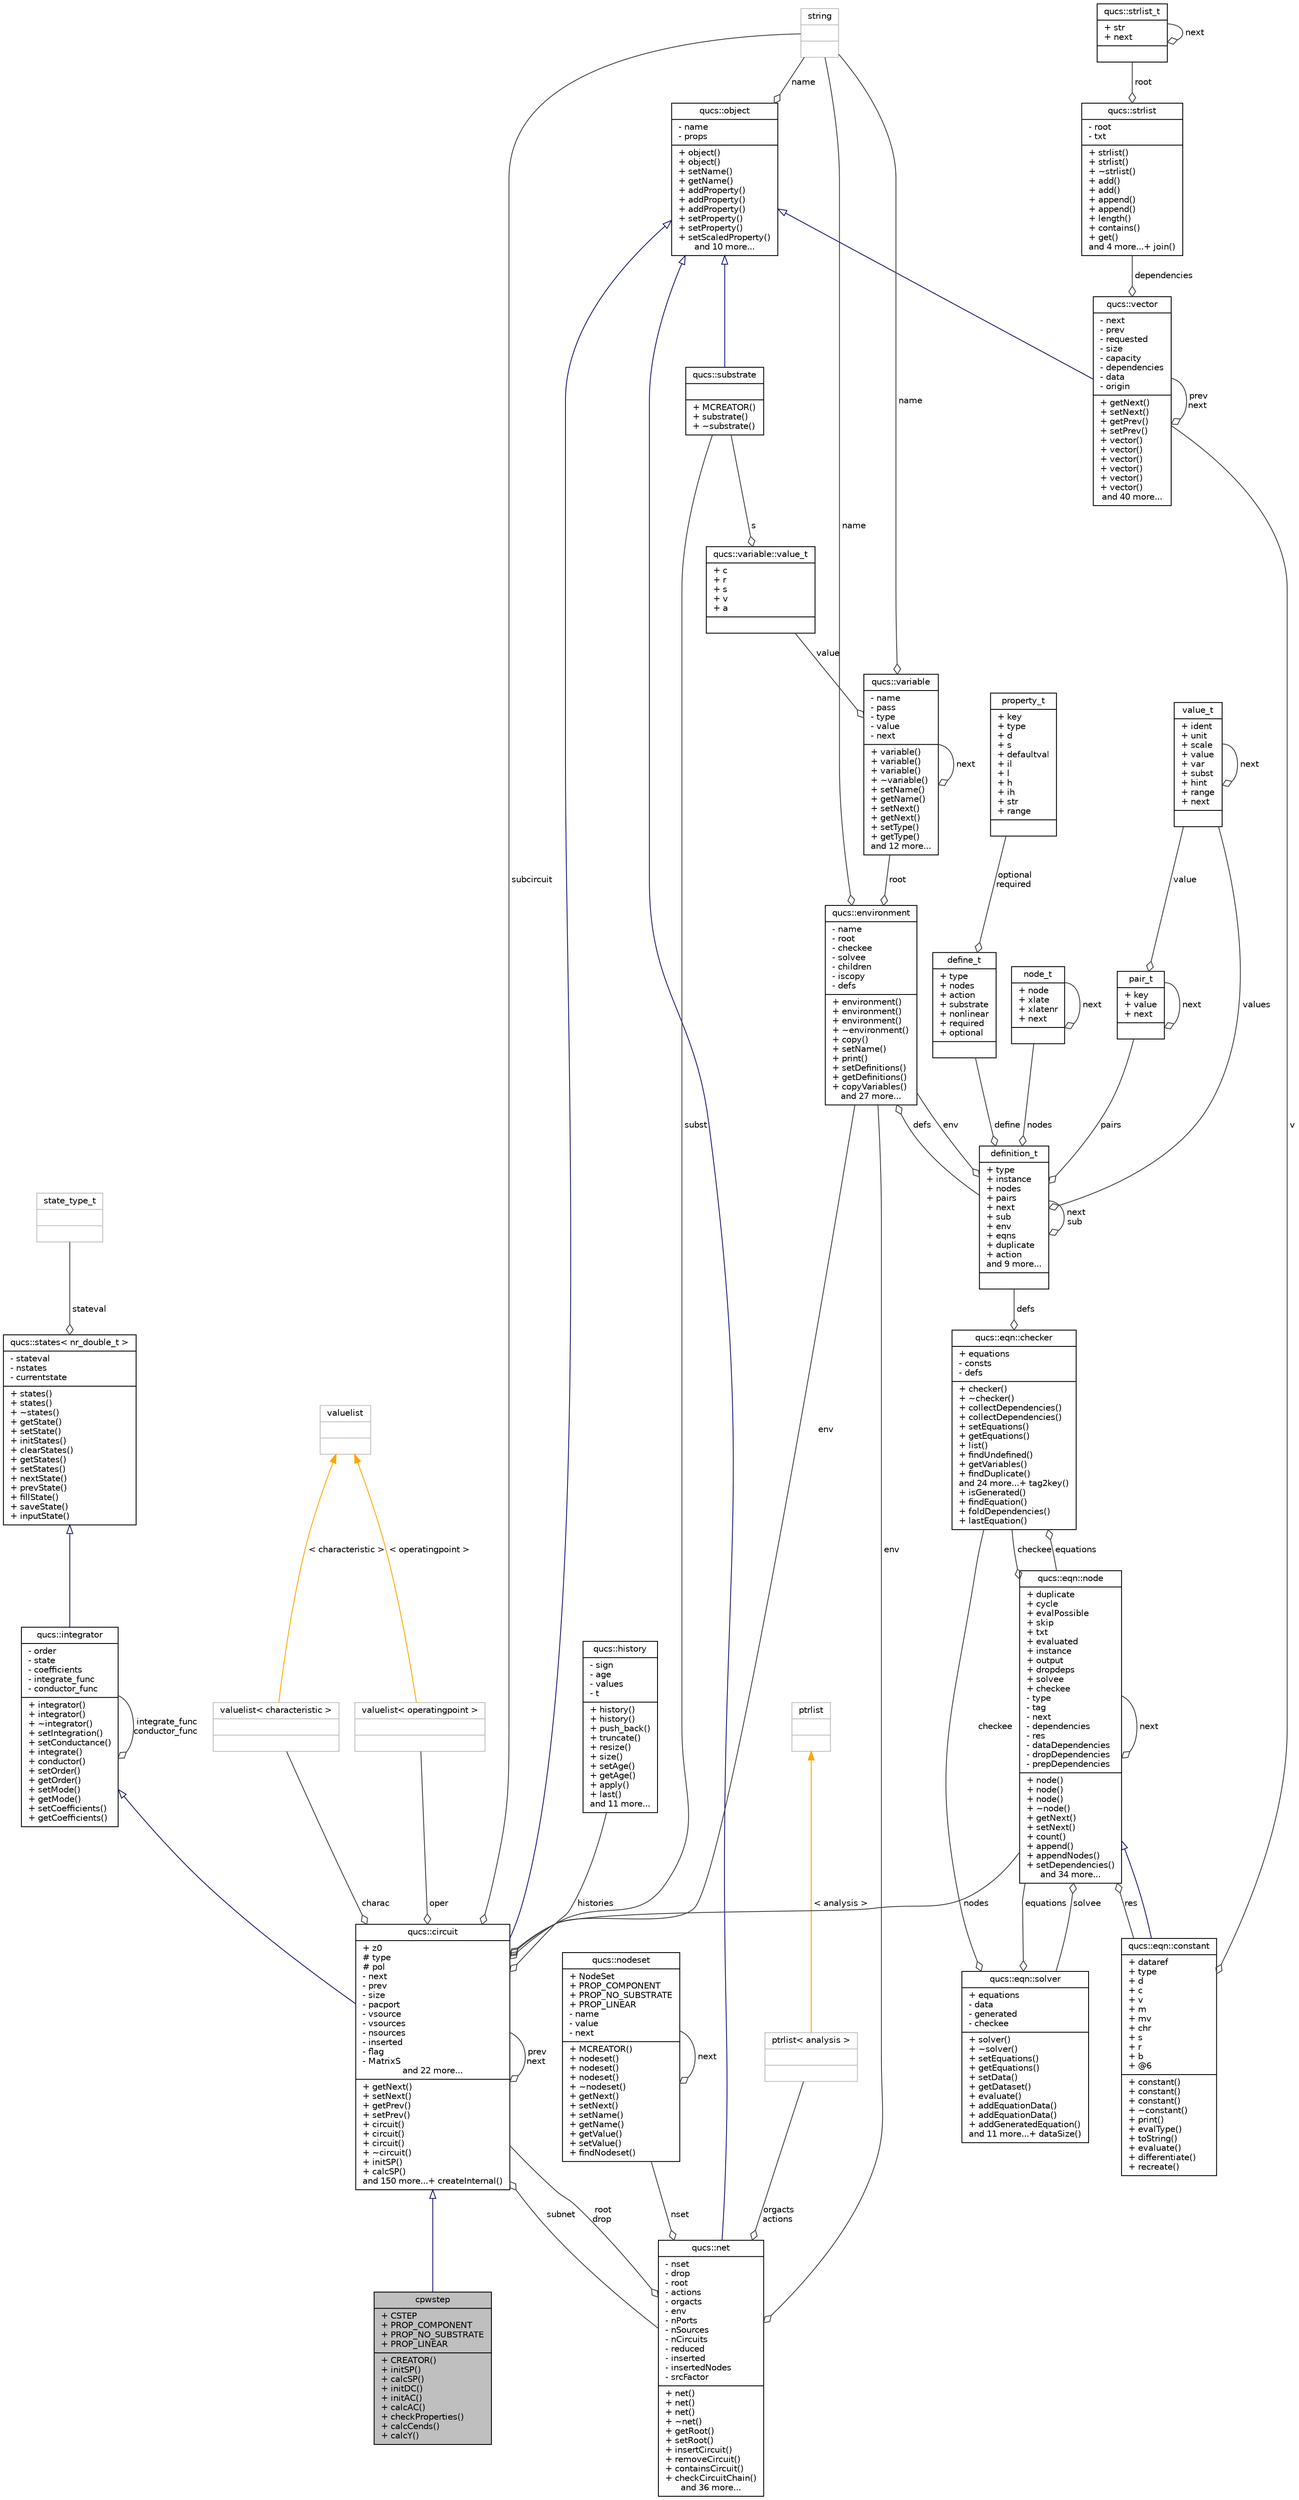 digraph G
{
  edge [fontname="Helvetica",fontsize="10",labelfontname="Helvetica",labelfontsize="10"];
  node [fontname="Helvetica",fontsize="10",shape=record];
  Node1 [label="{cpwstep\n|+ CSTEP\l+ PROP_COMPONENT\l+ PROP_NO_SUBSTRATE\l+ PROP_LINEAR\l|+ CREATOR()\l+ initSP()\l+ calcSP()\l+ initDC()\l+ initAC()\l+ calcAC()\l+ checkProperties()\l+ calcCends()\l+ calcY()\l}",height=0.2,width=0.4,color="black", fillcolor="grey75", style="filled" fontcolor="black"];
  Node2 -> Node1 [dir="back",color="midnightblue",fontsize="10",style="solid",arrowtail="onormal",fontname="Helvetica"];
  Node2 [label="{qucs::circuit\n|+ z0\l# type\l# pol\l- next\l- prev\l- size\l- pacport\l- vsource\l- vsources\l- nsources\l- inserted\l- flag\l- MatrixS\land 22 more...|+ getNext()\l+ setNext()\l+ getPrev()\l+ setPrev()\l+ circuit()\l+ circuit()\l+ circuit()\l+ ~circuit()\l+ initSP()\l+ calcSP()\land 150 more...+ createInternal()\l}",height=0.2,width=0.4,color="black", fillcolor="white", style="filled",URL="$classqucs_1_1circuit.html",tooltip="base class for qucs circuit elements."];
  Node3 -> Node2 [dir="back",color="midnightblue",fontsize="10",style="solid",arrowtail="onormal",fontname="Helvetica"];
  Node3 [label="{qucs::object\n|- name\l- props\l|+ object()\l+ object()\l+ setName()\l+ getName()\l+ addProperty()\l+ addProperty()\l+ addProperty()\l+ setProperty()\l+ setProperty()\l+ setScaledProperty()\land 10 more...}",height=0.2,width=0.4,color="black", fillcolor="white", style="filled",URL="$classqucs_1_1object.html",tooltip="generic object class."];
  Node4 -> Node3 [color="grey25",fontsize="10",style="solid",label=" name" ,arrowhead="odiamond",fontname="Helvetica"];
  Node4 [label="{string\n||}",height=0.2,width=0.4,color="grey75", fillcolor="white", style="filled"];
  Node5 -> Node2 [dir="back",color="midnightblue",fontsize="10",style="solid",arrowtail="onormal",fontname="Helvetica"];
  Node5 [label="{qucs::integrator\n|- order\l- state\l- coefficients\l- integrate_func\l- conductor_func\l|+ integrator()\l+ integrator()\l+ ~integrator()\l+ setIntegration()\l+ setConductance()\l+ integrate()\l+ conductor()\l+ setOrder()\l+ getOrder()\l+ setMode()\l+ getMode()\l+ setCoefficients()\l+ getCoefficients()\l}",height=0.2,width=0.4,color="black", fillcolor="white", style="filled",URL="$classqucs_1_1integrator.html"];
  Node6 -> Node5 [dir="back",color="midnightblue",fontsize="10",style="solid",arrowtail="onormal",fontname="Helvetica"];
  Node6 [label="{qucs::states\< nr_double_t \>\n|- stateval\l- nstates\l- currentstate\l|+ states()\l+ states()\l+ ~states()\l+ getState()\l+ setState()\l+ initStates()\l+ clearStates()\l+ getStates()\l+ setStates()\l+ nextState()\l+ prevState()\l+ fillState()\l+ saveState()\l+ inputState()\l}",height=0.2,width=0.4,color="black", fillcolor="white", style="filled",URL="$classqucs_1_1states.html",tooltip="template class for storing state variables."];
  Node7 -> Node6 [color="grey25",fontsize="10",style="solid",label=" stateval" ,arrowhead="odiamond",fontname="Helvetica"];
  Node7 [label="{state_type_t\n||}",height=0.2,width=0.4,color="grey75", fillcolor="white", style="filled"];
  Node5 -> Node5 [color="grey25",fontsize="10",style="solid",label=" integrate_func\nconductor_func" ,arrowhead="odiamond",fontname="Helvetica"];
  Node2 -> Node2 [color="grey25",fontsize="10",style="solid",label=" prev\nnext" ,arrowhead="odiamond",fontname="Helvetica"];
  Node8 -> Node2 [color="grey25",fontsize="10",style="solid",label=" subnet" ,arrowhead="odiamond",fontname="Helvetica"];
  Node8 [label="{qucs::net\n|- nset\l- drop\l- root\l- actions\l- orgacts\l- env\l- nPorts\l- nSources\l- nCircuits\l- reduced\l- inserted\l- insertedNodes\l- srcFactor\l|+ net()\l+ net()\l+ net()\l+ ~net()\l+ getRoot()\l+ setRoot()\l+ insertCircuit()\l+ removeCircuit()\l+ containsCircuit()\l+ checkCircuitChain()\land 36 more...}",height=0.2,width=0.4,color="black", fillcolor="white", style="filled",URL="$classqucs_1_1net.html"];
  Node3 -> Node8 [dir="back",color="midnightblue",fontsize="10",style="solid",arrowtail="onormal",fontname="Helvetica"];
  Node2 -> Node8 [color="grey25",fontsize="10",style="solid",label=" root\ndrop" ,arrowhead="odiamond",fontname="Helvetica"];
  Node9 -> Node8 [color="grey25",fontsize="10",style="solid",label=" env" ,arrowhead="odiamond",fontname="Helvetica"];
  Node9 [label="{qucs::environment\n|- name\l- root\l- checkee\l- solvee\l- children\l- iscopy\l- defs\l|+ environment()\l+ environment()\l+ environment()\l+ ~environment()\l+ copy()\l+ setName()\l+ print()\l+ setDefinitions()\l+ getDefinitions()\l+ copyVariables()\land 27 more...}",height=0.2,width=0.4,color="black", fillcolor="white", style="filled",URL="$classqucs_1_1environment.html",tooltip="Houses the settings for netlist evaluation."];
  Node10 -> Node9 [color="grey25",fontsize="10",style="solid",label=" defs" ,arrowhead="odiamond",fontname="Helvetica"];
  Node10 [label="{definition_t\n|+ type\l+ instance\l+ nodes\l+ pairs\l+ next\l+ sub\l+ env\l+ eqns\l+ duplicate\l+ action\land 9 more...|}",height=0.2,width=0.4,color="black", fillcolor="white", style="filled",URL="$structdefinition__t.html"];
  Node9 -> Node10 [color="grey25",fontsize="10",style="solid",label=" env" ,arrowhead="odiamond",fontname="Helvetica"];
  Node11 -> Node10 [color="grey25",fontsize="10",style="solid",label=" nodes" ,arrowhead="odiamond",fontname="Helvetica"];
  Node11 [label="{node_t\n|+ node\l+ xlate\l+ xlatenr\l+ next\l|}",height=0.2,width=0.4,color="black", fillcolor="white", style="filled",URL="$structnode__t.html"];
  Node11 -> Node11 [color="grey25",fontsize="10",style="solid",label=" next" ,arrowhead="odiamond",fontname="Helvetica"];
  Node10 -> Node10 [color="grey25",fontsize="10",style="solid",label=" next\nsub" ,arrowhead="odiamond",fontname="Helvetica"];
  Node12 -> Node10 [color="grey25",fontsize="10",style="solid",label=" values" ,arrowhead="odiamond",fontname="Helvetica"];
  Node12 [label="{value_t\n|+ ident\l+ unit\l+ scale\l+ value\l+ var\l+ subst\l+ hint\l+ range\l+ next\l|}",height=0.2,width=0.4,color="black", fillcolor="white", style="filled",URL="$structvalue__t.html"];
  Node12 -> Node12 [color="grey25",fontsize="10",style="solid",label=" next" ,arrowhead="odiamond",fontname="Helvetica"];
  Node13 -> Node10 [color="grey25",fontsize="10",style="solid",label=" pairs" ,arrowhead="odiamond",fontname="Helvetica"];
  Node13 [label="{pair_t\n|+ key\l+ value\l+ next\l|}",height=0.2,width=0.4,color="black", fillcolor="white", style="filled",URL="$structpair__t.html"];
  Node12 -> Node13 [color="grey25",fontsize="10",style="solid",label=" value" ,arrowhead="odiamond",fontname="Helvetica"];
  Node13 -> Node13 [color="grey25",fontsize="10",style="solid",label=" next" ,arrowhead="odiamond",fontname="Helvetica"];
  Node14 -> Node10 [color="grey25",fontsize="10",style="solid",label=" define" ,arrowhead="odiamond",fontname="Helvetica"];
  Node14 [label="{define_t\n|+ type\l+ nodes\l+ action\l+ substrate\l+ nonlinear\l+ required\l+ optional\l|}",height=0.2,width=0.4,color="black", fillcolor="white", style="filled",URL="$structdefine__t.html"];
  Node15 -> Node14 [color="grey25",fontsize="10",style="solid",label=" optional\nrequired" ,arrowhead="odiamond",fontname="Helvetica"];
  Node15 [label="{property_t\n|+ key\l+ type\l+ d\l+ s\l+ defaultval\l+ il\l+ l\l+ h\l+ ih\l+ str\l+ range\l|}",height=0.2,width=0.4,color="black", fillcolor="white", style="filled",URL="$structproperty__t.html"];
  Node4 -> Node9 [color="grey25",fontsize="10",style="solid",label=" name" ,arrowhead="odiamond",fontname="Helvetica"];
  Node16 -> Node9 [color="grey25",fontsize="10",style="solid",label=" root" ,arrowhead="odiamond",fontname="Helvetica"];
  Node16 [label="{qucs::variable\n|- name\l- pass\l- type\l- value\l- next\l|+ variable()\l+ variable()\l+ variable()\l+ ~variable()\l+ setName()\l+ getName()\l+ setNext()\l+ getNext()\l+ setType()\l+ getType()\land 12 more...}",height=0.2,width=0.4,color="black", fillcolor="white", style="filled",URL="$classqucs_1_1variable.html"];
  Node4 -> Node16 [color="grey25",fontsize="10",style="solid",label=" name" ,arrowhead="odiamond",fontname="Helvetica"];
  Node17 -> Node16 [color="grey25",fontsize="10",style="solid",label=" value" ,arrowhead="odiamond",fontname="Helvetica"];
  Node17 [label="{qucs::variable::value_t\n|+ c\l+ r\l+ s\l+ v\l+ a\l|}",height=0.2,width=0.4,color="black", fillcolor="white", style="filled",URL="$unionqucs_1_1variable_1_1value__t.html"];
  Node18 -> Node17 [color="grey25",fontsize="10",style="solid",label=" s" ,arrowhead="odiamond",fontname="Helvetica"];
  Node18 [label="{qucs::substrate\n||+ MCREATOR()\l+ substrate()\l+ ~substrate()\l}",height=0.2,width=0.4,color="black", fillcolor="white", style="filled",URL="$classqucs_1_1substrate.html"];
  Node3 -> Node18 [dir="back",color="midnightblue",fontsize="10",style="solid",arrowtail="onormal",fontname="Helvetica"];
  Node16 -> Node16 [color="grey25",fontsize="10",style="solid",label=" next" ,arrowhead="odiamond",fontname="Helvetica"];
  Node19 -> Node8 [color="grey25",fontsize="10",style="solid",label=" orgacts\nactions" ,arrowhead="odiamond",fontname="Helvetica"];
  Node19 [label="{ptrlist\< analysis \>\n||}",height=0.2,width=0.4,color="grey75", fillcolor="white", style="filled"];
  Node20 -> Node19 [dir="back",color="orange",fontsize="10",style="solid",label=" \< analysis \>" ,fontname="Helvetica"];
  Node20 [label="{ptrlist\n||}",height=0.2,width=0.4,color="grey75", fillcolor="white", style="filled"];
  Node21 -> Node8 [color="grey25",fontsize="10",style="solid",label=" nset" ,arrowhead="odiamond",fontname="Helvetica"];
  Node21 [label="{qucs::nodeset\n|+ NodeSet\l+ PROP_COMPONENT\l+ PROP_NO_SUBSTRATE\l+ PROP_LINEAR\l- name\l- value\l- next\l|+ MCREATOR()\l+ nodeset()\l+ nodeset()\l+ nodeset()\l+ ~nodeset()\l+ getNext()\l+ setNext()\l+ setName()\l+ getName()\l+ getValue()\l+ setValue()\l+ findNodeset()\l}",height=0.2,width=0.4,color="black", fillcolor="white", style="filled",URL="$structqucs_1_1nodeset.html"];
  Node21 -> Node21 [color="grey25",fontsize="10",style="solid",label=" next" ,arrowhead="odiamond",fontname="Helvetica"];
  Node22 -> Node2 [color="grey25",fontsize="10",style="solid",label=" histories" ,arrowhead="odiamond",fontname="Helvetica"];
  Node22 [label="{qucs::history\n|- sign\l- age\l- values\l- t\l|+ history()\l+ history()\l+ push_back()\l+ truncate()\l+ resize()\l+ size()\l+ setAge()\l+ getAge()\l+ apply()\l+ last()\land 11 more...}",height=0.2,width=0.4,color="black", fillcolor="white", style="filled",URL="$classqucs_1_1history.html"];
  Node18 -> Node2 [color="grey25",fontsize="10",style="solid",label=" subst" ,arrowhead="odiamond",fontname="Helvetica"];
  Node9 -> Node2 [color="grey25",fontsize="10",style="solid",label=" env" ,arrowhead="odiamond",fontname="Helvetica"];
  Node23 -> Node2 [color="grey25",fontsize="10",style="solid",label=" nodes" ,arrowhead="odiamond",fontname="Helvetica"];
  Node23 [label="{qucs::eqn::node\n|+ duplicate\l+ cycle\l+ evalPossible\l+ skip\l+ txt\l+ evaluated\l+ instance\l+ output\l+ dropdeps\l+ solvee\l+ checkee\l- type\l- tag\l- next\l- dependencies\l- res\l- dataDependencies\l- dropDependencies\l- prepDependencies\l|+ node()\l+ node()\l+ node()\l+ ~node()\l+ getNext()\l+ setNext()\l+ count()\l+ append()\l+ appendNodes()\l+ setDependencies()\land 34 more...}",height=0.2,width=0.4,color="black", fillcolor="white", style="filled",URL="$classqucs_1_1eqn_1_1node.html"];
  Node24 -> Node23 [color="grey25",fontsize="10",style="solid",label=" checkee" ,arrowhead="odiamond",fontname="Helvetica"];
  Node24 [label="{qucs::eqn::checker\n|+ equations\l- consts\l- defs\l|+ checker()\l+ ~checker()\l+ collectDependencies()\l+ collectDependencies()\l+ setEquations()\l+ getEquations()\l+ list()\l+ findUndefined()\l+ getVariables()\l+ findDuplicate()\land 24 more...+ tag2key()\l+ isGenerated()\l+ findEquation()\l+ foldDependencies()\l+ lastEquation()\l}",height=0.2,width=0.4,color="black", fillcolor="white", style="filled",URL="$classqucs_1_1eqn_1_1checker.html"];
  Node10 -> Node24 [color="grey25",fontsize="10",style="solid",label=" defs" ,arrowhead="odiamond",fontname="Helvetica"];
  Node23 -> Node24 [color="grey25",fontsize="10",style="solid",label=" equations" ,arrowhead="odiamond",fontname="Helvetica"];
  Node23 -> Node23 [color="grey25",fontsize="10",style="solid",label=" next" ,arrowhead="odiamond",fontname="Helvetica"];
  Node25 -> Node23 [color="grey25",fontsize="10",style="solid",label=" res" ,arrowhead="odiamond",fontname="Helvetica"];
  Node25 [label="{qucs::eqn::constant\n|+ dataref\l+ type\l+ d\l+ c\l+ v\l+ m\l+ mv\l+ chr\l+ s\l+ r\l+ b\l+ @6\l|+ constant()\l+ constant()\l+ constant()\l+ ~constant()\l+ print()\l+ evalType()\l+ toString()\l+ evaluate()\l+ differentiate()\l+ recreate()\l}",height=0.2,width=0.4,color="black", fillcolor="white", style="filled",URL="$classqucs_1_1eqn_1_1constant.html"];
  Node23 -> Node25 [dir="back",color="midnightblue",fontsize="10",style="solid",arrowtail="onormal",fontname="Helvetica"];
  Node26 -> Node25 [color="grey25",fontsize="10",style="solid",label=" v" ,arrowhead="odiamond",fontname="Helvetica"];
  Node26 [label="{qucs::vector\n|- next\l- prev\l- requested\l- size\l- capacity\l- dependencies\l- data\l- origin\l|+ getNext()\l+ setNext()\l+ getPrev()\l+ setPrev()\l+ vector()\l+ vector()\l+ vector()\l+ vector()\l+ vector()\l+ vector()\land 40 more...}",height=0.2,width=0.4,color="black", fillcolor="white", style="filled",URL="$classqucs_1_1vector.html"];
  Node3 -> Node26 [dir="back",color="midnightblue",fontsize="10",style="solid",arrowtail="onormal",fontname="Helvetica"];
  Node27 -> Node26 [color="grey25",fontsize="10",style="solid",label=" dependencies" ,arrowhead="odiamond",fontname="Helvetica"];
  Node27 [label="{qucs::strlist\n|- root\l- txt\l|+ strlist()\l+ strlist()\l+ ~strlist()\l+ add()\l+ add()\l+ append()\l+ append()\l+ length()\l+ contains()\l+ get()\land 4 more...+ join()\l}",height=0.2,width=0.4,color="black", fillcolor="white", style="filled",URL="$classqucs_1_1strlist.html"];
  Node28 -> Node27 [color="grey25",fontsize="10",style="solid",label=" root" ,arrowhead="odiamond",fontname="Helvetica"];
  Node28 [label="{qucs::strlist_t\n|+ str\l+ next\l|}",height=0.2,width=0.4,color="black", fillcolor="white", style="filled",URL="$structqucs_1_1strlist__t.html"];
  Node28 -> Node28 [color="grey25",fontsize="10",style="solid",label=" next" ,arrowhead="odiamond",fontname="Helvetica"];
  Node26 -> Node26 [color="grey25",fontsize="10",style="solid",label=" prev\nnext" ,arrowhead="odiamond",fontname="Helvetica"];
  Node29 -> Node23 [color="grey25",fontsize="10",style="solid",label=" solvee" ,arrowhead="odiamond",fontname="Helvetica"];
  Node29 [label="{qucs::eqn::solver\n|+ equations\l- data\l- generated\l- checkee\l|+ solver()\l+ ~solver()\l+ setEquations()\l+ getEquations()\l+ setData()\l+ getDataset()\l+ evaluate()\l+ addEquationData()\l+ addEquationData()\l+ addGeneratedEquation()\land 11 more...+ dataSize()\l}",height=0.2,width=0.4,color="black", fillcolor="white", style="filled",URL="$classqucs_1_1eqn_1_1solver.html"];
  Node24 -> Node29 [color="grey25",fontsize="10",style="solid",label=" checkee" ,arrowhead="odiamond",fontname="Helvetica"];
  Node23 -> Node29 [color="grey25",fontsize="10",style="solid",label=" equations" ,arrowhead="odiamond",fontname="Helvetica"];
  Node4 -> Node2 [color="grey25",fontsize="10",style="solid",label=" subcircuit" ,arrowhead="odiamond",fontname="Helvetica"];
  Node30 -> Node2 [color="grey25",fontsize="10",style="solid",label=" charac" ,arrowhead="odiamond",fontname="Helvetica"];
  Node30 [label="{valuelist\< characteristic \>\n||}",height=0.2,width=0.4,color="grey75", fillcolor="white", style="filled"];
  Node31 -> Node30 [dir="back",color="orange",fontsize="10",style="solid",label=" \< characteristic \>" ,fontname="Helvetica"];
  Node31 [label="{valuelist\n||}",height=0.2,width=0.4,color="grey75", fillcolor="white", style="filled"];
  Node32 -> Node2 [color="grey25",fontsize="10",style="solid",label=" oper" ,arrowhead="odiamond",fontname="Helvetica"];
  Node32 [label="{valuelist\< operatingpoint \>\n||}",height=0.2,width=0.4,color="grey75", fillcolor="white", style="filled"];
  Node31 -> Node32 [dir="back",color="orange",fontsize="10",style="solid",label=" \< operatingpoint \>" ,fontname="Helvetica"];
}
